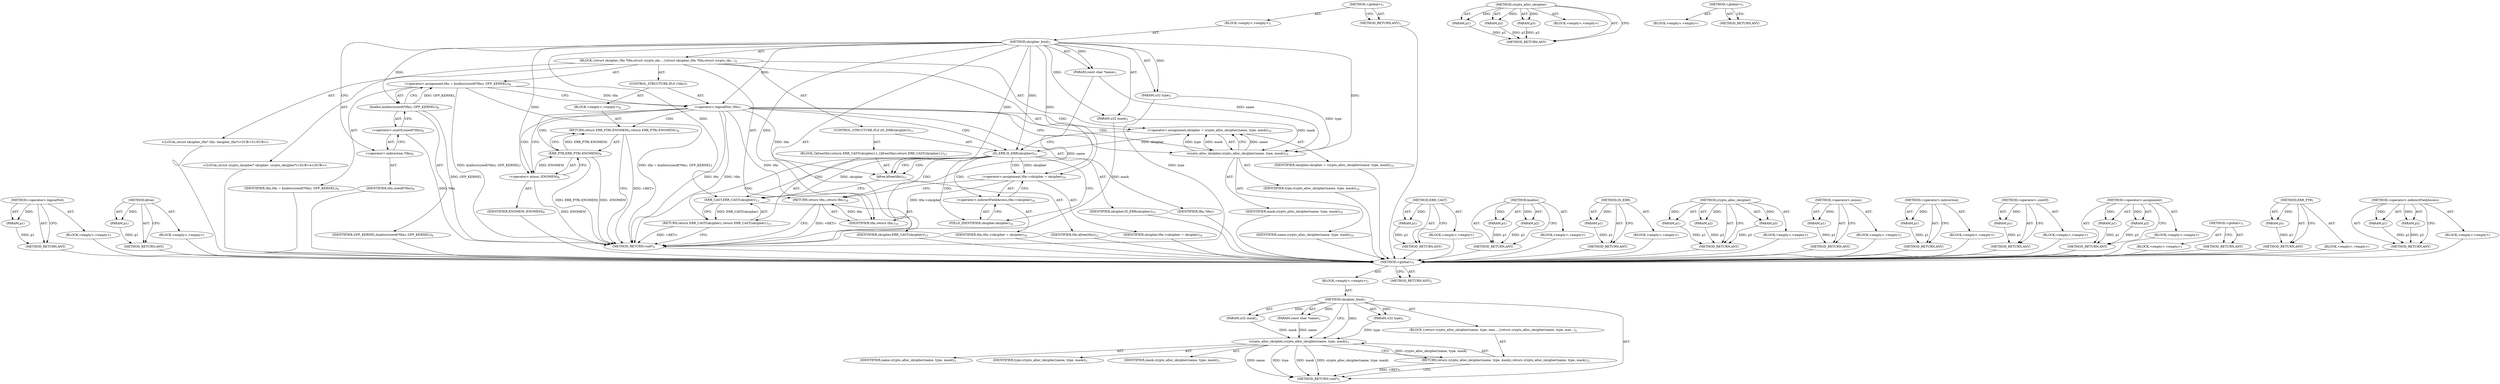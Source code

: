 digraph "&lt;operator&gt;.indirectFieldAccess" {
vulnerable_6 [label=<(METHOD,&lt;global&gt;)<SUB>1</SUB>>];
vulnerable_7 [label=<(BLOCK,&lt;empty&gt;,&lt;empty&gt;)<SUB>1</SUB>>];
vulnerable_8 [label=<(METHOD,skcipher_bind)<SUB>1</SUB>>];
vulnerable_9 [label=<(PARAM,const char *name)<SUB>1</SUB>>];
vulnerable_10 [label=<(PARAM,u32 type)<SUB>1</SUB>>];
vulnerable_11 [label=<(PARAM,u32 mask)<SUB>1</SUB>>];
vulnerable_12 [label=<(BLOCK,{
	return crypto_alloc_skcipher(name, type, mas...,{
	return crypto_alloc_skcipher(name, type, mas...)<SUB>2</SUB>>];
vulnerable_13 [label=<(RETURN,return crypto_alloc_skcipher(name, type, mask);,return crypto_alloc_skcipher(name, type, mask);)<SUB>3</SUB>>];
vulnerable_14 [label=<(crypto_alloc_skcipher,crypto_alloc_skcipher(name, type, mask))<SUB>3</SUB>>];
vulnerable_15 [label=<(IDENTIFIER,name,crypto_alloc_skcipher(name, type, mask))<SUB>3</SUB>>];
vulnerable_16 [label=<(IDENTIFIER,type,crypto_alloc_skcipher(name, type, mask))<SUB>3</SUB>>];
vulnerable_17 [label=<(IDENTIFIER,mask,crypto_alloc_skcipher(name, type, mask))<SUB>3</SUB>>];
vulnerable_18 [label=<(METHOD_RETURN,void*)<SUB>1</SUB>>];
vulnerable_20 [label=<(METHOD_RETURN,ANY)<SUB>1</SUB>>];
vulnerable_39 [label=<(METHOD,crypto_alloc_skcipher)>];
vulnerable_40 [label=<(PARAM,p1)>];
vulnerable_41 [label=<(PARAM,p2)>];
vulnerable_42 [label=<(PARAM,p3)>];
vulnerable_43 [label=<(BLOCK,&lt;empty&gt;,&lt;empty&gt;)>];
vulnerable_44 [label=<(METHOD_RETURN,ANY)>];
vulnerable_33 [label=<(METHOD,&lt;global&gt;)<SUB>1</SUB>>];
vulnerable_34 [label=<(BLOCK,&lt;empty&gt;,&lt;empty&gt;)>];
vulnerable_35 [label=<(METHOD_RETURN,ANY)>];
fixed_95 [label=<(METHOD,&lt;operator&gt;.logicalNot)>];
fixed_96 [label=<(PARAM,p1)>];
fixed_97 [label=<(BLOCK,&lt;empty&gt;,&lt;empty&gt;)>];
fixed_98 [label=<(METHOD_RETURN,ANY)>];
fixed_117 [label=<(METHOD,kfree)>];
fixed_118 [label=<(PARAM,p1)>];
fixed_119 [label=<(BLOCK,&lt;empty&gt;,&lt;empty&gt;)>];
fixed_120 [label=<(METHOD_RETURN,ANY)>];
fixed_6 [label=<(METHOD,&lt;global&gt;)<SUB>1</SUB>>];
fixed_7 [label=<(BLOCK,&lt;empty&gt;,&lt;empty&gt;)<SUB>1</SUB>>];
fixed_8 [label=<(METHOD,skcipher_bind)<SUB>1</SUB>>];
fixed_9 [label=<(PARAM,const char *name)<SUB>1</SUB>>];
fixed_10 [label=<(PARAM,u32 type)<SUB>1</SUB>>];
fixed_11 [label=<(PARAM,u32 mask)<SUB>1</SUB>>];
fixed_12 [label=<(BLOCK,{
	struct skcipher_tfm *tfm;
	struct crypto_skc...,{
	struct skcipher_tfm *tfm;
	struct crypto_skc...)<SUB>2</SUB>>];
fixed_13 [label="<(LOCAL,struct skcipher_tfm* tfm: skcipher_tfm*)<SUB>3</SUB>>"];
fixed_14 [label="<(LOCAL,struct crypto_skcipher* skcipher: crypto_skcipher*)<SUB>4</SUB>>"];
fixed_15 [label=<(&lt;operator&gt;.assignment,tfm = kzalloc(sizeof(*tfm), GFP_KERNEL))<SUB>6</SUB>>];
fixed_16 [label=<(IDENTIFIER,tfm,tfm = kzalloc(sizeof(*tfm), GFP_KERNEL))<SUB>6</SUB>>];
fixed_17 [label=<(kzalloc,kzalloc(sizeof(*tfm), GFP_KERNEL))<SUB>6</SUB>>];
fixed_18 [label=<(&lt;operator&gt;.sizeOf,sizeof(*tfm))<SUB>6</SUB>>];
fixed_19 [label=<(&lt;operator&gt;.indirection,*tfm)<SUB>6</SUB>>];
fixed_20 [label=<(IDENTIFIER,tfm,sizeof(*tfm))<SUB>6</SUB>>];
fixed_21 [label=<(IDENTIFIER,GFP_KERNEL,kzalloc(sizeof(*tfm), GFP_KERNEL))<SUB>6</SUB>>];
fixed_22 [label=<(CONTROL_STRUCTURE,IF,if (!tfm))<SUB>7</SUB>>];
fixed_23 [label=<(&lt;operator&gt;.logicalNot,!tfm)<SUB>7</SUB>>];
fixed_24 [label=<(IDENTIFIER,tfm,!tfm)<SUB>7</SUB>>];
fixed_25 [label=<(BLOCK,&lt;empty&gt;,&lt;empty&gt;)<SUB>8</SUB>>];
fixed_26 [label=<(RETURN,return ERR_PTR(-ENOMEM);,return ERR_PTR(-ENOMEM);)<SUB>8</SUB>>];
fixed_27 [label=<(ERR_PTR,ERR_PTR(-ENOMEM))<SUB>8</SUB>>];
fixed_28 [label=<(&lt;operator&gt;.minus,-ENOMEM)<SUB>8</SUB>>];
fixed_29 [label=<(IDENTIFIER,ENOMEM,-ENOMEM)<SUB>8</SUB>>];
fixed_30 [label=<(&lt;operator&gt;.assignment,skcipher = crypto_alloc_skcipher(name, type, mask))<SUB>10</SUB>>];
fixed_31 [label=<(IDENTIFIER,skcipher,skcipher = crypto_alloc_skcipher(name, type, mask))<SUB>10</SUB>>];
fixed_32 [label=<(crypto_alloc_skcipher,crypto_alloc_skcipher(name, type, mask))<SUB>10</SUB>>];
fixed_33 [label=<(IDENTIFIER,name,crypto_alloc_skcipher(name, type, mask))<SUB>10</SUB>>];
fixed_34 [label=<(IDENTIFIER,type,crypto_alloc_skcipher(name, type, mask))<SUB>10</SUB>>];
fixed_35 [label=<(IDENTIFIER,mask,crypto_alloc_skcipher(name, type, mask))<SUB>10</SUB>>];
fixed_36 [label=<(CONTROL_STRUCTURE,IF,if (IS_ERR(skcipher)))<SUB>11</SUB>>];
fixed_37 [label=<(IS_ERR,IS_ERR(skcipher))<SUB>11</SUB>>];
fixed_38 [label=<(IDENTIFIER,skcipher,IS_ERR(skcipher))<SUB>11</SUB>>];
fixed_39 [label=<(BLOCK,{
		kfree(tfm);
		return ERR_CAST(skcipher);
	},{
		kfree(tfm);
		return ERR_CAST(skcipher);
	})<SUB>11</SUB>>];
fixed_40 [label=<(kfree,kfree(tfm))<SUB>12</SUB>>];
fixed_41 [label=<(IDENTIFIER,tfm,kfree(tfm))<SUB>12</SUB>>];
fixed_42 [label=<(RETURN,return ERR_CAST(skcipher);,return ERR_CAST(skcipher);)<SUB>13</SUB>>];
fixed_43 [label=<(ERR_CAST,ERR_CAST(skcipher))<SUB>13</SUB>>];
fixed_44 [label=<(IDENTIFIER,skcipher,ERR_CAST(skcipher))<SUB>13</SUB>>];
fixed_45 [label=<(&lt;operator&gt;.assignment,tfm-&gt;skcipher = skcipher)<SUB>16</SUB>>];
fixed_46 [label=<(&lt;operator&gt;.indirectFieldAccess,tfm-&gt;skcipher)<SUB>16</SUB>>];
fixed_47 [label=<(IDENTIFIER,tfm,tfm-&gt;skcipher = skcipher)<SUB>16</SUB>>];
fixed_48 [label=<(FIELD_IDENTIFIER,skcipher,skcipher)<SUB>16</SUB>>];
fixed_49 [label=<(IDENTIFIER,skcipher,tfm-&gt;skcipher = skcipher)<SUB>16</SUB>>];
fixed_50 [label=<(RETURN,return tfm;,return tfm;)<SUB>18</SUB>>];
fixed_51 [label=<(IDENTIFIER,tfm,return tfm;)<SUB>18</SUB>>];
fixed_52 [label=<(METHOD_RETURN,void*)<SUB>1</SUB>>];
fixed_54 [label=<(METHOD_RETURN,ANY)<SUB>1</SUB>>];
fixed_121 [label=<(METHOD,ERR_CAST)>];
fixed_122 [label=<(PARAM,p1)>];
fixed_123 [label=<(BLOCK,&lt;empty&gt;,&lt;empty&gt;)>];
fixed_124 [label=<(METHOD_RETURN,ANY)>];
fixed_82 [label=<(METHOD,kzalloc)>];
fixed_83 [label=<(PARAM,p1)>];
fixed_84 [label=<(PARAM,p2)>];
fixed_85 [label=<(BLOCK,&lt;empty&gt;,&lt;empty&gt;)>];
fixed_86 [label=<(METHOD_RETURN,ANY)>];
fixed_113 [label=<(METHOD,IS_ERR)>];
fixed_114 [label=<(PARAM,p1)>];
fixed_115 [label=<(BLOCK,&lt;empty&gt;,&lt;empty&gt;)>];
fixed_116 [label=<(METHOD_RETURN,ANY)>];
fixed_107 [label=<(METHOD,crypto_alloc_skcipher)>];
fixed_108 [label=<(PARAM,p1)>];
fixed_109 [label=<(PARAM,p2)>];
fixed_110 [label=<(PARAM,p3)>];
fixed_111 [label=<(BLOCK,&lt;empty&gt;,&lt;empty&gt;)>];
fixed_112 [label=<(METHOD_RETURN,ANY)>];
fixed_103 [label=<(METHOD,&lt;operator&gt;.minus)>];
fixed_104 [label=<(PARAM,p1)>];
fixed_105 [label=<(BLOCK,&lt;empty&gt;,&lt;empty&gt;)>];
fixed_106 [label=<(METHOD_RETURN,ANY)>];
fixed_91 [label=<(METHOD,&lt;operator&gt;.indirection)>];
fixed_92 [label=<(PARAM,p1)>];
fixed_93 [label=<(BLOCK,&lt;empty&gt;,&lt;empty&gt;)>];
fixed_94 [label=<(METHOD_RETURN,ANY)>];
fixed_87 [label=<(METHOD,&lt;operator&gt;.sizeOf)>];
fixed_88 [label=<(PARAM,p1)>];
fixed_89 [label=<(BLOCK,&lt;empty&gt;,&lt;empty&gt;)>];
fixed_90 [label=<(METHOD_RETURN,ANY)>];
fixed_77 [label=<(METHOD,&lt;operator&gt;.assignment)>];
fixed_78 [label=<(PARAM,p1)>];
fixed_79 [label=<(PARAM,p2)>];
fixed_80 [label=<(BLOCK,&lt;empty&gt;,&lt;empty&gt;)>];
fixed_81 [label=<(METHOD_RETURN,ANY)>];
fixed_71 [label=<(METHOD,&lt;global&gt;)<SUB>1</SUB>>];
fixed_72 [label=<(BLOCK,&lt;empty&gt;,&lt;empty&gt;)>];
fixed_73 [label=<(METHOD_RETURN,ANY)>];
fixed_99 [label=<(METHOD,ERR_PTR)>];
fixed_100 [label=<(PARAM,p1)>];
fixed_101 [label=<(BLOCK,&lt;empty&gt;,&lt;empty&gt;)>];
fixed_102 [label=<(METHOD_RETURN,ANY)>];
fixed_125 [label=<(METHOD,&lt;operator&gt;.indirectFieldAccess)>];
fixed_126 [label=<(PARAM,p1)>];
fixed_127 [label=<(PARAM,p2)>];
fixed_128 [label=<(BLOCK,&lt;empty&gt;,&lt;empty&gt;)>];
fixed_129 [label=<(METHOD_RETURN,ANY)>];
vulnerable_6 -> vulnerable_7  [key=0, label="AST: "];
vulnerable_6 -> vulnerable_20  [key=0, label="AST: "];
vulnerable_6 -> vulnerable_20  [key=1, label="CFG: "];
vulnerable_7 -> vulnerable_8  [key=0, label="AST: "];
vulnerable_8 -> vulnerable_9  [key=0, label="AST: "];
vulnerable_8 -> vulnerable_9  [key=1, label="DDG: "];
vulnerable_8 -> vulnerable_10  [key=0, label="AST: "];
vulnerable_8 -> vulnerable_10  [key=1, label="DDG: "];
vulnerable_8 -> vulnerable_11  [key=0, label="AST: "];
vulnerable_8 -> vulnerable_11  [key=1, label="DDG: "];
vulnerable_8 -> vulnerable_12  [key=0, label="AST: "];
vulnerable_8 -> vulnerable_18  [key=0, label="AST: "];
vulnerable_8 -> vulnerable_14  [key=0, label="CFG: "];
vulnerable_8 -> vulnerable_14  [key=1, label="DDG: "];
vulnerable_9 -> vulnerable_14  [key=0, label="DDG: name"];
vulnerable_10 -> vulnerable_14  [key=0, label="DDG: type"];
vulnerable_11 -> vulnerable_14  [key=0, label="DDG: mask"];
vulnerable_12 -> vulnerable_13  [key=0, label="AST: "];
vulnerable_13 -> vulnerable_14  [key=0, label="AST: "];
vulnerable_13 -> vulnerable_18  [key=0, label="CFG: "];
vulnerable_13 -> vulnerable_18  [key=1, label="DDG: &lt;RET&gt;"];
vulnerable_14 -> vulnerable_15  [key=0, label="AST: "];
vulnerable_14 -> vulnerable_16  [key=0, label="AST: "];
vulnerable_14 -> vulnerable_17  [key=0, label="AST: "];
vulnerable_14 -> vulnerable_13  [key=0, label="CFG: "];
vulnerable_14 -> vulnerable_13  [key=1, label="DDG: crypto_alloc_skcipher(name, type, mask)"];
vulnerable_14 -> vulnerable_18  [key=0, label="DDG: name"];
vulnerable_14 -> vulnerable_18  [key=1, label="DDG: type"];
vulnerable_14 -> vulnerable_18  [key=2, label="DDG: mask"];
vulnerable_14 -> vulnerable_18  [key=3, label="DDG: crypto_alloc_skcipher(name, type, mask)"];
vulnerable_39 -> vulnerable_40  [key=0, label="AST: "];
vulnerable_39 -> vulnerable_40  [key=1, label="DDG: "];
vulnerable_39 -> vulnerable_43  [key=0, label="AST: "];
vulnerable_39 -> vulnerable_41  [key=0, label="AST: "];
vulnerable_39 -> vulnerable_41  [key=1, label="DDG: "];
vulnerable_39 -> vulnerable_44  [key=0, label="AST: "];
vulnerable_39 -> vulnerable_44  [key=1, label="CFG: "];
vulnerable_39 -> vulnerable_42  [key=0, label="AST: "];
vulnerable_39 -> vulnerable_42  [key=1, label="DDG: "];
vulnerable_40 -> vulnerable_44  [key=0, label="DDG: p1"];
vulnerable_41 -> vulnerable_44  [key=0, label="DDG: p2"];
vulnerable_42 -> vulnerable_44  [key=0, label="DDG: p3"];
vulnerable_33 -> vulnerable_34  [key=0, label="AST: "];
vulnerable_33 -> vulnerable_35  [key=0, label="AST: "];
vulnerable_33 -> vulnerable_35  [key=1, label="CFG: "];
fixed_95 -> fixed_96  [key=0, label="AST: "];
fixed_95 -> fixed_96  [key=1, label="DDG: "];
fixed_95 -> fixed_97  [key=0, label="AST: "];
fixed_95 -> fixed_98  [key=0, label="AST: "];
fixed_95 -> fixed_98  [key=1, label="CFG: "];
fixed_96 -> fixed_98  [key=0, label="DDG: p1"];
fixed_97 -> vulnerable_6  [key=0];
fixed_98 -> vulnerable_6  [key=0];
fixed_117 -> fixed_118  [key=0, label="AST: "];
fixed_117 -> fixed_118  [key=1, label="DDG: "];
fixed_117 -> fixed_119  [key=0, label="AST: "];
fixed_117 -> fixed_120  [key=0, label="AST: "];
fixed_117 -> fixed_120  [key=1, label="CFG: "];
fixed_118 -> fixed_120  [key=0, label="DDG: p1"];
fixed_119 -> vulnerable_6  [key=0];
fixed_120 -> vulnerable_6  [key=0];
fixed_6 -> fixed_7  [key=0, label="AST: "];
fixed_6 -> fixed_54  [key=0, label="AST: "];
fixed_6 -> fixed_54  [key=1, label="CFG: "];
fixed_7 -> fixed_8  [key=0, label="AST: "];
fixed_8 -> fixed_9  [key=0, label="AST: "];
fixed_8 -> fixed_9  [key=1, label="DDG: "];
fixed_8 -> fixed_10  [key=0, label="AST: "];
fixed_8 -> fixed_10  [key=1, label="DDG: "];
fixed_8 -> fixed_11  [key=0, label="AST: "];
fixed_8 -> fixed_11  [key=1, label="DDG: "];
fixed_8 -> fixed_12  [key=0, label="AST: "];
fixed_8 -> fixed_52  [key=0, label="AST: "];
fixed_8 -> fixed_19  [key=0, label="CFG: "];
fixed_8 -> fixed_45  [key=0, label="DDG: "];
fixed_8 -> fixed_51  [key=0, label="DDG: "];
fixed_8 -> fixed_17  [key=0, label="DDG: "];
fixed_8 -> fixed_23  [key=0, label="DDG: "];
fixed_8 -> fixed_32  [key=0, label="DDG: "];
fixed_8 -> fixed_37  [key=0, label="DDG: "];
fixed_8 -> fixed_40  [key=0, label="DDG: "];
fixed_8 -> fixed_43  [key=0, label="DDG: "];
fixed_8 -> fixed_28  [key=0, label="DDG: "];
fixed_9 -> fixed_52  [key=0, label="DDG: name"];
fixed_9 -> fixed_32  [key=0, label="DDG: name"];
fixed_10 -> fixed_52  [key=0, label="DDG: type"];
fixed_10 -> fixed_32  [key=0, label="DDG: type"];
fixed_11 -> fixed_52  [key=0, label="DDG: mask"];
fixed_11 -> fixed_32  [key=0, label="DDG: mask"];
fixed_12 -> fixed_13  [key=0, label="AST: "];
fixed_12 -> fixed_14  [key=0, label="AST: "];
fixed_12 -> fixed_15  [key=0, label="AST: "];
fixed_12 -> fixed_22  [key=0, label="AST: "];
fixed_12 -> fixed_30  [key=0, label="AST: "];
fixed_12 -> fixed_36  [key=0, label="AST: "];
fixed_12 -> fixed_45  [key=0, label="AST: "];
fixed_12 -> fixed_50  [key=0, label="AST: "];
fixed_13 -> vulnerable_6  [key=0];
fixed_14 -> vulnerable_6  [key=0];
fixed_15 -> fixed_16  [key=0, label="AST: "];
fixed_15 -> fixed_17  [key=0, label="AST: "];
fixed_15 -> fixed_23  [key=0, label="CFG: "];
fixed_15 -> fixed_23  [key=1, label="DDG: tfm"];
fixed_15 -> fixed_52  [key=0, label="DDG: kzalloc(sizeof(*tfm), GFP_KERNEL)"];
fixed_15 -> fixed_52  [key=1, label="DDG: tfm = kzalloc(sizeof(*tfm), GFP_KERNEL)"];
fixed_16 -> vulnerable_6  [key=0];
fixed_17 -> fixed_18  [key=0, label="AST: "];
fixed_17 -> fixed_21  [key=0, label="AST: "];
fixed_17 -> fixed_15  [key=0, label="CFG: "];
fixed_17 -> fixed_15  [key=1, label="DDG: GFP_KERNEL"];
fixed_17 -> fixed_52  [key=0, label="DDG: GFP_KERNEL"];
fixed_18 -> fixed_19  [key=0, label="AST: "];
fixed_18 -> fixed_17  [key=0, label="CFG: "];
fixed_18 -> fixed_52  [key=0, label="DDG: *tfm"];
fixed_19 -> fixed_20  [key=0, label="AST: "];
fixed_19 -> fixed_18  [key=0, label="CFG: "];
fixed_20 -> vulnerable_6  [key=0];
fixed_21 -> vulnerable_6  [key=0];
fixed_22 -> fixed_23  [key=0, label="AST: "];
fixed_22 -> fixed_25  [key=0, label="AST: "];
fixed_23 -> fixed_24  [key=0, label="AST: "];
fixed_23 -> fixed_28  [key=0, label="CFG: "];
fixed_23 -> fixed_28  [key=1, label="CDG: "];
fixed_23 -> fixed_32  [key=0, label="CFG: "];
fixed_23 -> fixed_32  [key=1, label="CDG: "];
fixed_23 -> fixed_52  [key=0, label="DDG: tfm"];
fixed_23 -> fixed_52  [key=1, label="DDG: !tfm"];
fixed_23 -> fixed_51  [key=0, label="DDG: tfm"];
fixed_23 -> fixed_40  [key=0, label="DDG: tfm"];
fixed_23 -> fixed_30  [key=0, label="CDG: "];
fixed_23 -> fixed_26  [key=0, label="CDG: "];
fixed_23 -> fixed_37  [key=0, label="CDG: "];
fixed_23 -> fixed_27  [key=0, label="CDG: "];
fixed_24 -> vulnerable_6  [key=0];
fixed_25 -> fixed_26  [key=0, label="AST: "];
fixed_26 -> fixed_27  [key=0, label="AST: "];
fixed_26 -> fixed_52  [key=0, label="CFG: "];
fixed_26 -> fixed_52  [key=1, label="DDG: &lt;RET&gt;"];
fixed_27 -> fixed_28  [key=0, label="AST: "];
fixed_27 -> fixed_26  [key=0, label="CFG: "];
fixed_27 -> fixed_26  [key=1, label="DDG: ERR_PTR(-ENOMEM)"];
fixed_27 -> fixed_52  [key=0, label="DDG: -ENOMEM"];
fixed_27 -> fixed_52  [key=1, label="DDG: ERR_PTR(-ENOMEM)"];
fixed_28 -> fixed_29  [key=0, label="AST: "];
fixed_28 -> fixed_27  [key=0, label="CFG: "];
fixed_28 -> fixed_27  [key=1, label="DDG: ENOMEM"];
fixed_28 -> fixed_52  [key=0, label="DDG: ENOMEM"];
fixed_29 -> vulnerable_6  [key=0];
fixed_30 -> fixed_31  [key=0, label="AST: "];
fixed_30 -> fixed_32  [key=0, label="AST: "];
fixed_30 -> fixed_37  [key=0, label="CFG: "];
fixed_30 -> fixed_37  [key=1, label="DDG: skcipher"];
fixed_31 -> vulnerable_6  [key=0];
fixed_32 -> fixed_33  [key=0, label="AST: "];
fixed_32 -> fixed_34  [key=0, label="AST: "];
fixed_32 -> fixed_35  [key=0, label="AST: "];
fixed_32 -> fixed_30  [key=0, label="CFG: "];
fixed_32 -> fixed_30  [key=1, label="DDG: name"];
fixed_32 -> fixed_30  [key=2, label="DDG: type"];
fixed_32 -> fixed_30  [key=3, label="DDG: mask"];
fixed_33 -> vulnerable_6  [key=0];
fixed_34 -> vulnerable_6  [key=0];
fixed_35 -> vulnerable_6  [key=0];
fixed_36 -> fixed_37  [key=0, label="AST: "];
fixed_36 -> fixed_39  [key=0, label="AST: "];
fixed_37 -> fixed_38  [key=0, label="AST: "];
fixed_37 -> fixed_40  [key=0, label="CFG: "];
fixed_37 -> fixed_40  [key=1, label="CDG: "];
fixed_37 -> fixed_48  [key=0, label="CFG: "];
fixed_37 -> fixed_48  [key=1, label="CDG: "];
fixed_37 -> fixed_45  [key=0, label="DDG: skcipher"];
fixed_37 -> fixed_45  [key=1, label="CDG: "];
fixed_37 -> fixed_43  [key=0, label="DDG: skcipher"];
fixed_37 -> fixed_43  [key=1, label="CDG: "];
fixed_37 -> fixed_42  [key=0, label="CDG: "];
fixed_37 -> fixed_46  [key=0, label="CDG: "];
fixed_37 -> fixed_50  [key=0, label="CDG: "];
fixed_38 -> vulnerable_6  [key=0];
fixed_39 -> fixed_40  [key=0, label="AST: "];
fixed_39 -> fixed_42  [key=0, label="AST: "];
fixed_40 -> fixed_41  [key=0, label="AST: "];
fixed_40 -> fixed_43  [key=0, label="CFG: "];
fixed_41 -> vulnerable_6  [key=0];
fixed_42 -> fixed_43  [key=0, label="AST: "];
fixed_42 -> fixed_52  [key=0, label="CFG: "];
fixed_42 -> fixed_52  [key=1, label="DDG: &lt;RET&gt;"];
fixed_43 -> fixed_44  [key=0, label="AST: "];
fixed_43 -> fixed_42  [key=0, label="CFG: "];
fixed_43 -> fixed_42  [key=1, label="DDG: ERR_CAST(skcipher)"];
fixed_44 -> vulnerable_6  [key=0];
fixed_45 -> fixed_46  [key=0, label="AST: "];
fixed_45 -> fixed_49  [key=0, label="AST: "];
fixed_45 -> fixed_50  [key=0, label="CFG: "];
fixed_45 -> fixed_51  [key=0, label="DDG: tfm-&gt;skcipher"];
fixed_46 -> fixed_47  [key=0, label="AST: "];
fixed_46 -> fixed_48  [key=0, label="AST: "];
fixed_46 -> fixed_45  [key=0, label="CFG: "];
fixed_47 -> vulnerable_6  [key=0];
fixed_48 -> fixed_46  [key=0, label="CFG: "];
fixed_49 -> vulnerable_6  [key=0];
fixed_50 -> fixed_51  [key=0, label="AST: "];
fixed_50 -> fixed_52  [key=0, label="CFG: "];
fixed_50 -> fixed_52  [key=1, label="DDG: &lt;RET&gt;"];
fixed_51 -> fixed_50  [key=0, label="DDG: tfm"];
fixed_52 -> vulnerable_6  [key=0];
fixed_54 -> vulnerable_6  [key=0];
fixed_121 -> fixed_122  [key=0, label="AST: "];
fixed_121 -> fixed_122  [key=1, label="DDG: "];
fixed_121 -> fixed_123  [key=0, label="AST: "];
fixed_121 -> fixed_124  [key=0, label="AST: "];
fixed_121 -> fixed_124  [key=1, label="CFG: "];
fixed_122 -> fixed_124  [key=0, label="DDG: p1"];
fixed_123 -> vulnerable_6  [key=0];
fixed_124 -> vulnerable_6  [key=0];
fixed_82 -> fixed_83  [key=0, label="AST: "];
fixed_82 -> fixed_83  [key=1, label="DDG: "];
fixed_82 -> fixed_85  [key=0, label="AST: "];
fixed_82 -> fixed_84  [key=0, label="AST: "];
fixed_82 -> fixed_84  [key=1, label="DDG: "];
fixed_82 -> fixed_86  [key=0, label="AST: "];
fixed_82 -> fixed_86  [key=1, label="CFG: "];
fixed_83 -> fixed_86  [key=0, label="DDG: p1"];
fixed_84 -> fixed_86  [key=0, label="DDG: p2"];
fixed_85 -> vulnerable_6  [key=0];
fixed_86 -> vulnerable_6  [key=0];
fixed_113 -> fixed_114  [key=0, label="AST: "];
fixed_113 -> fixed_114  [key=1, label="DDG: "];
fixed_113 -> fixed_115  [key=0, label="AST: "];
fixed_113 -> fixed_116  [key=0, label="AST: "];
fixed_113 -> fixed_116  [key=1, label="CFG: "];
fixed_114 -> fixed_116  [key=0, label="DDG: p1"];
fixed_115 -> vulnerable_6  [key=0];
fixed_116 -> vulnerable_6  [key=0];
fixed_107 -> fixed_108  [key=0, label="AST: "];
fixed_107 -> fixed_108  [key=1, label="DDG: "];
fixed_107 -> fixed_111  [key=0, label="AST: "];
fixed_107 -> fixed_109  [key=0, label="AST: "];
fixed_107 -> fixed_109  [key=1, label="DDG: "];
fixed_107 -> fixed_112  [key=0, label="AST: "];
fixed_107 -> fixed_112  [key=1, label="CFG: "];
fixed_107 -> fixed_110  [key=0, label="AST: "];
fixed_107 -> fixed_110  [key=1, label="DDG: "];
fixed_108 -> fixed_112  [key=0, label="DDG: p1"];
fixed_109 -> fixed_112  [key=0, label="DDG: p2"];
fixed_110 -> fixed_112  [key=0, label="DDG: p3"];
fixed_111 -> vulnerable_6  [key=0];
fixed_112 -> vulnerable_6  [key=0];
fixed_103 -> fixed_104  [key=0, label="AST: "];
fixed_103 -> fixed_104  [key=1, label="DDG: "];
fixed_103 -> fixed_105  [key=0, label="AST: "];
fixed_103 -> fixed_106  [key=0, label="AST: "];
fixed_103 -> fixed_106  [key=1, label="CFG: "];
fixed_104 -> fixed_106  [key=0, label="DDG: p1"];
fixed_105 -> vulnerable_6  [key=0];
fixed_106 -> vulnerable_6  [key=0];
fixed_91 -> fixed_92  [key=0, label="AST: "];
fixed_91 -> fixed_92  [key=1, label="DDG: "];
fixed_91 -> fixed_93  [key=0, label="AST: "];
fixed_91 -> fixed_94  [key=0, label="AST: "];
fixed_91 -> fixed_94  [key=1, label="CFG: "];
fixed_92 -> fixed_94  [key=0, label="DDG: p1"];
fixed_93 -> vulnerable_6  [key=0];
fixed_94 -> vulnerable_6  [key=0];
fixed_87 -> fixed_88  [key=0, label="AST: "];
fixed_87 -> fixed_88  [key=1, label="DDG: "];
fixed_87 -> fixed_89  [key=0, label="AST: "];
fixed_87 -> fixed_90  [key=0, label="AST: "];
fixed_87 -> fixed_90  [key=1, label="CFG: "];
fixed_88 -> fixed_90  [key=0, label="DDG: p1"];
fixed_89 -> vulnerable_6  [key=0];
fixed_90 -> vulnerable_6  [key=0];
fixed_77 -> fixed_78  [key=0, label="AST: "];
fixed_77 -> fixed_78  [key=1, label="DDG: "];
fixed_77 -> fixed_80  [key=0, label="AST: "];
fixed_77 -> fixed_79  [key=0, label="AST: "];
fixed_77 -> fixed_79  [key=1, label="DDG: "];
fixed_77 -> fixed_81  [key=0, label="AST: "];
fixed_77 -> fixed_81  [key=1, label="CFG: "];
fixed_78 -> fixed_81  [key=0, label="DDG: p1"];
fixed_79 -> fixed_81  [key=0, label="DDG: p2"];
fixed_80 -> vulnerable_6  [key=0];
fixed_81 -> vulnerable_6  [key=0];
fixed_71 -> fixed_72  [key=0, label="AST: "];
fixed_71 -> fixed_73  [key=0, label="AST: "];
fixed_71 -> fixed_73  [key=1, label="CFG: "];
fixed_72 -> vulnerable_6  [key=0];
fixed_73 -> vulnerable_6  [key=0];
fixed_99 -> fixed_100  [key=0, label="AST: "];
fixed_99 -> fixed_100  [key=1, label="DDG: "];
fixed_99 -> fixed_101  [key=0, label="AST: "];
fixed_99 -> fixed_102  [key=0, label="AST: "];
fixed_99 -> fixed_102  [key=1, label="CFG: "];
fixed_100 -> fixed_102  [key=0, label="DDG: p1"];
fixed_101 -> vulnerable_6  [key=0];
fixed_102 -> vulnerable_6  [key=0];
fixed_125 -> fixed_126  [key=0, label="AST: "];
fixed_125 -> fixed_126  [key=1, label="DDG: "];
fixed_125 -> fixed_128  [key=0, label="AST: "];
fixed_125 -> fixed_127  [key=0, label="AST: "];
fixed_125 -> fixed_127  [key=1, label="DDG: "];
fixed_125 -> fixed_129  [key=0, label="AST: "];
fixed_125 -> fixed_129  [key=1, label="CFG: "];
fixed_126 -> fixed_129  [key=0, label="DDG: p1"];
fixed_127 -> fixed_129  [key=0, label="DDG: p2"];
fixed_128 -> vulnerable_6  [key=0];
fixed_129 -> vulnerable_6  [key=0];
}
